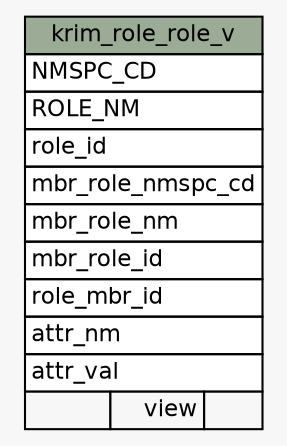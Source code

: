 // dot 2.28.0 on Mac OS X 10.7.2
// SchemaSpy rev 590
digraph "krim_role_role_v" {
  graph [
    rankdir="RL"
    bgcolor="#f7f7f7"
    nodesep="0.18"
    ranksep="0.46"
    fontname="Helvetica"
    fontsize="11"
  ];
  node [
    fontname="Helvetica"
    fontsize="11"
    shape="plaintext"
  ];
  edge [
    arrowsize="0.8"
  ];
  "krim_role_role_v" [
    label=<
    <TABLE BORDER="0" CELLBORDER="1" CELLSPACING="0" BGCOLOR="#ffffff">
      <TR><TD COLSPAN="3" BGCOLOR="#9bab96" ALIGN="CENTER">krim_role_role_v</TD></TR>
      <TR><TD PORT="NMSPC_CD" COLSPAN="3" ALIGN="LEFT">NMSPC_CD</TD></TR>
      <TR><TD PORT="ROLE_NM" COLSPAN="3" ALIGN="LEFT">ROLE_NM</TD></TR>
      <TR><TD PORT="role_id" COLSPAN="3" ALIGN="LEFT">role_id</TD></TR>
      <TR><TD PORT="mbr_role_nmspc_cd" COLSPAN="3" ALIGN="LEFT">mbr_role_nmspc_cd</TD></TR>
      <TR><TD PORT="mbr_role_nm" COLSPAN="3" ALIGN="LEFT">mbr_role_nm</TD></TR>
      <TR><TD PORT="mbr_role_id" COLSPAN="3" ALIGN="LEFT">mbr_role_id</TD></TR>
      <TR><TD PORT="role_mbr_id" COLSPAN="3" ALIGN="LEFT">role_mbr_id</TD></TR>
      <TR><TD PORT="attr_nm" COLSPAN="3" ALIGN="LEFT">attr_nm</TD></TR>
      <TR><TD PORT="attr_val" COLSPAN="3" ALIGN="LEFT">attr_val</TD></TR>
      <TR><TD ALIGN="LEFT" BGCOLOR="#f7f7f7">  </TD><TD ALIGN="RIGHT" BGCOLOR="#f7f7f7">view</TD><TD ALIGN="RIGHT" BGCOLOR="#f7f7f7">  </TD></TR>
    </TABLE>>
    URL="tables/krim_role_role_v.html"
    tooltip="krim_role_role_v"
  ];
}
